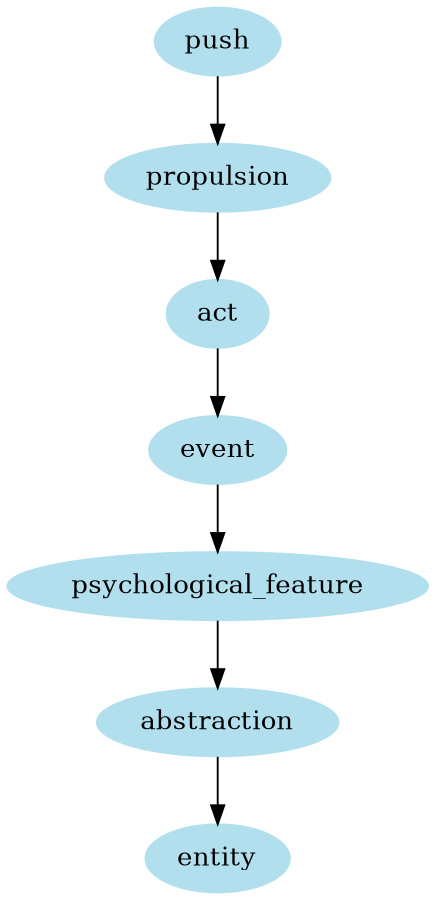 digraph unix {
	node [color=lightblue2 style=filled]
	size="6,6"
	push -> propulsion
	propulsion -> act
	act -> event
	event -> psychological_feature
	psychological_feature -> abstraction
	abstraction -> entity
}
